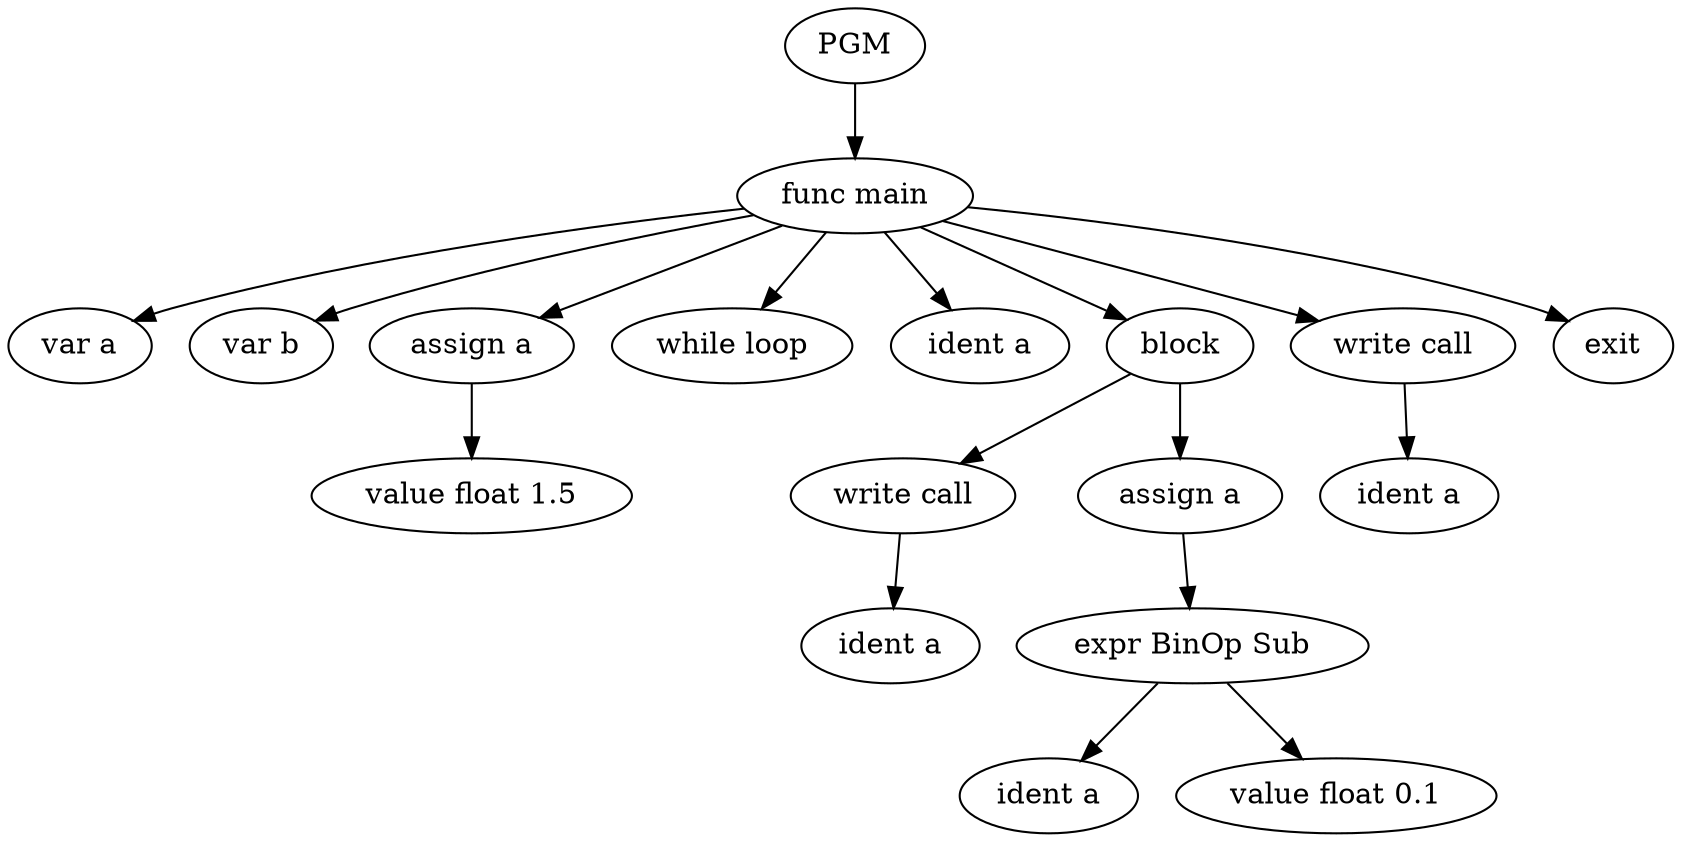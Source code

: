 digraph ast {
0[label = PGM, shape = ellipse]
1[label = "func main", shape = ellipse]
0 -> 1
2[label = "var a", shape = ellipse]
1 -> 2
3[label = "var b", shape = ellipse]
1 -> 3
4[label = "assign a", shape = ellipse]
1 -> 4
5[label = "value float 1.5", shape = ellipse]
4 -> 5
6[label = "while loop", shape = ellipse]
1 -> 6
7[label = "ident a", shape = ellipse]
1 -> 7
8[label = "block", shape = ellipse]
1 -> 8
9[label = "write call", shape = ellipse]
8 -> 9
10[label = "ident a", shape = ellipse]
9 -> 10
11[label = "assign a", shape = ellipse]
8 -> 11
12[label = "expr BinOp Sub", shape = ellipse]
11 -> 12
13[label = "ident a", shape = ellipse]
12 -> 13
14[label = "value float 0.1", shape = ellipse]
12 -> 14
15[label = "write call", shape = ellipse]
1 -> 15
16[label = "ident a", shape = ellipse]
15 -> 16
17[label = "exit", shape = ellipse]
1 -> 17
}